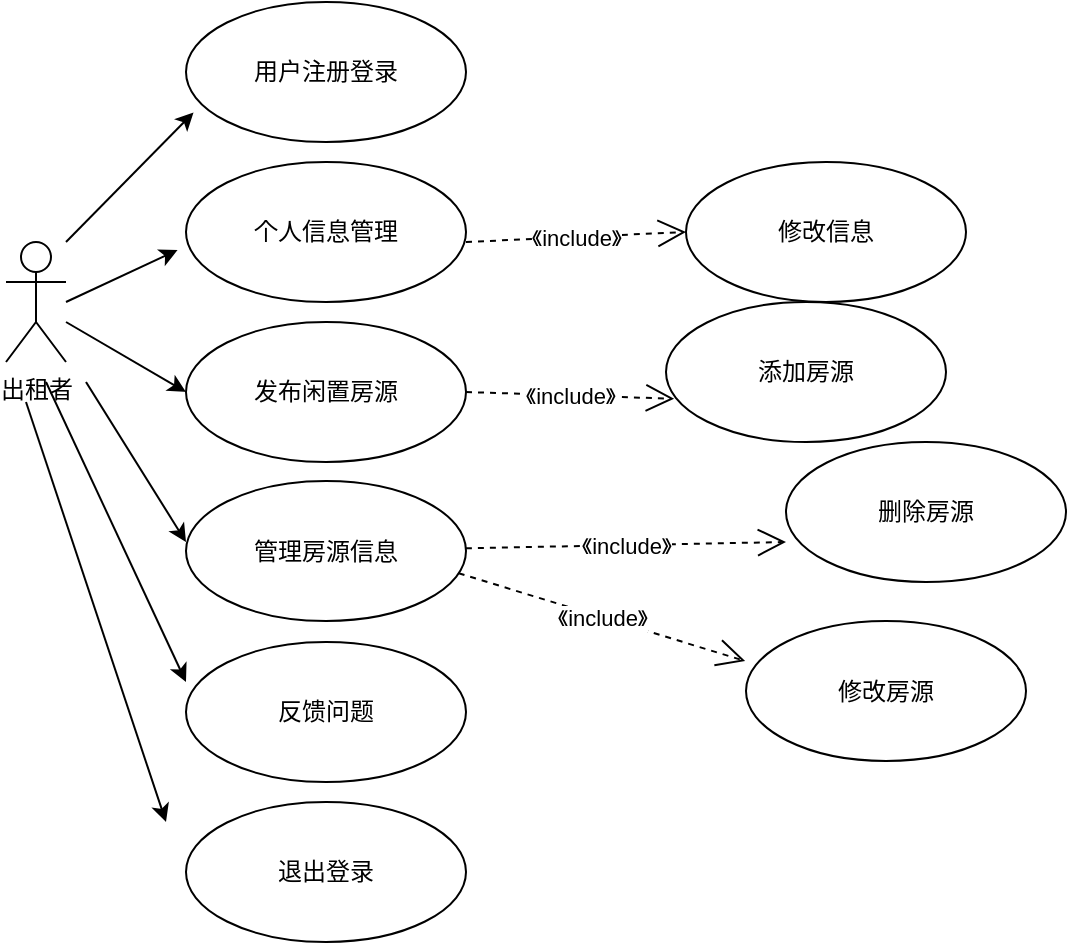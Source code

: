 <mxfile version="24.4.0" type="github">
  <diagram name="第 1 页" id="4UZvwiUo1-x86ewQtV_b">
    <mxGraphModel dx="1050" dy="522" grid="1" gridSize="10" guides="1" tooltips="1" connect="1" arrows="1" fold="1" page="1" pageScale="1" pageWidth="827" pageHeight="1169" math="0" shadow="0">
      <root>
        <mxCell id="0" />
        <mxCell id="1" parent="0" />
        <mxCell id="Ydoo5cb013HOkwy5Ri8s-1" value="出租者" style="shape=umlActor;verticalLabelPosition=bottom;verticalAlign=top;html=1;outlineConnect=0;" parent="1" vertex="1">
          <mxGeometry x="210" y="430" width="30" height="60" as="geometry" />
        </mxCell>
        <mxCell id="Ydoo5cb013HOkwy5Ri8s-3" value="发布闲置房源" style="ellipse;whiteSpace=wrap;html=1;" parent="1" vertex="1">
          <mxGeometry x="300" y="470" width="140" height="70" as="geometry" />
        </mxCell>
        <mxCell id="Ydoo5cb013HOkwy5Ri8s-4" value="个人信息管理" style="ellipse;whiteSpace=wrap;html=1;" parent="1" vertex="1">
          <mxGeometry x="300" y="390" width="140" height="70" as="geometry" />
        </mxCell>
        <mxCell id="Ydoo5cb013HOkwy5Ri8s-5" value="用户注册登录" style="ellipse;whiteSpace=wrap;html=1;" parent="1" vertex="1">
          <mxGeometry x="300" y="310" width="140" height="70" as="geometry" />
        </mxCell>
        <mxCell id="Ydoo5cb013HOkwy5Ri8s-6" value="管理房源信息" style="ellipse;whiteSpace=wrap;html=1;" parent="1" vertex="1">
          <mxGeometry x="300" y="549.5" width="140" height="70" as="geometry" />
        </mxCell>
        <mxCell id="Ydoo5cb013HOkwy5Ri8s-7" value="反馈问题" style="ellipse;whiteSpace=wrap;html=1;" parent="1" vertex="1">
          <mxGeometry x="300" y="630" width="140" height="70" as="geometry" />
        </mxCell>
        <mxCell id="Ydoo5cb013HOkwy5Ri8s-8" value="退出登录" style="ellipse;whiteSpace=wrap;html=1;" parent="1" vertex="1">
          <mxGeometry x="300" y="710" width="140" height="70" as="geometry" />
        </mxCell>
        <mxCell id="Ydoo5cb013HOkwy5Ri8s-9" value="" style="endArrow=classic;html=1;rounded=0;entryX=0.027;entryY=0.789;entryDx=0;entryDy=0;entryPerimeter=0;" parent="1" target="Ydoo5cb013HOkwy5Ri8s-5" edge="1">
          <mxGeometry width="50" height="50" relative="1" as="geometry">
            <mxPoint x="240" y="430" as="sourcePoint" />
            <mxPoint x="290" y="380" as="targetPoint" />
          </mxGeometry>
        </mxCell>
        <mxCell id="Ydoo5cb013HOkwy5Ri8s-10" value="" style="endArrow=classic;html=1;rounded=0;entryX=-0.03;entryY=0.629;entryDx=0;entryDy=0;entryPerimeter=0;" parent="1" target="Ydoo5cb013HOkwy5Ri8s-4" edge="1">
          <mxGeometry width="50" height="50" relative="1" as="geometry">
            <mxPoint x="240" y="460" as="sourcePoint" />
            <mxPoint x="290" y="410" as="targetPoint" />
          </mxGeometry>
        </mxCell>
        <mxCell id="Ydoo5cb013HOkwy5Ri8s-11" value="" style="endArrow=classic;html=1;rounded=0;entryX=0;entryY=0.5;entryDx=0;entryDy=0;" parent="1" target="Ydoo5cb013HOkwy5Ri8s-3" edge="1">
          <mxGeometry width="50" height="50" relative="1" as="geometry">
            <mxPoint x="240" y="470" as="sourcePoint" />
            <mxPoint x="330" y="520" as="targetPoint" />
          </mxGeometry>
        </mxCell>
        <mxCell id="Ydoo5cb013HOkwy5Ri8s-12" value="" style="endArrow=classic;html=1;rounded=0;" parent="1" edge="1">
          <mxGeometry width="50" height="50" relative="1" as="geometry">
            <mxPoint x="250" y="500" as="sourcePoint" />
            <mxPoint x="300" y="580" as="targetPoint" />
          </mxGeometry>
        </mxCell>
        <mxCell id="Ydoo5cb013HOkwy5Ri8s-13" value="" style="endArrow=classic;html=1;rounded=0;" parent="1" edge="1">
          <mxGeometry width="50" height="50" relative="1" as="geometry">
            <mxPoint x="230" y="500" as="sourcePoint" />
            <mxPoint x="300" y="650" as="targetPoint" />
          </mxGeometry>
        </mxCell>
        <mxCell id="Ydoo5cb013HOkwy5Ri8s-14" value="" style="endArrow=classic;html=1;rounded=0;" parent="1" edge="1">
          <mxGeometry width="50" height="50" relative="1" as="geometry">
            <mxPoint x="220" y="510" as="sourcePoint" />
            <mxPoint x="290" y="720" as="targetPoint" />
          </mxGeometry>
        </mxCell>
        <mxCell id="Ydoo5cb013HOkwy5Ri8s-17" value="修改信息" style="ellipse;whiteSpace=wrap;html=1;" parent="1" vertex="1">
          <mxGeometry x="550" y="390" width="140" height="70" as="geometry" />
        </mxCell>
        <mxCell id="Ydoo5cb013HOkwy5Ri8s-18" value="《include》" style="endArrow=open;endSize=12;dashed=1;html=1;rounded=0;entryX=0;entryY=0.5;entryDx=0;entryDy=0;" parent="1" target="Ydoo5cb013HOkwy5Ri8s-17" edge="1">
          <mxGeometry width="160" relative="1" as="geometry">
            <mxPoint x="440" y="430" as="sourcePoint" />
            <mxPoint x="520" y="430" as="targetPoint" />
          </mxGeometry>
        </mxCell>
        <mxCell id="Ydoo5cb013HOkwy5Ri8s-20" value="添加房源" style="ellipse;whiteSpace=wrap;html=1;" parent="1" vertex="1">
          <mxGeometry x="540" y="460" width="140" height="70" as="geometry" />
        </mxCell>
        <mxCell id="Ydoo5cb013HOkwy5Ri8s-22" value="删除房源" style="ellipse;whiteSpace=wrap;html=1;" parent="1" vertex="1">
          <mxGeometry x="600" y="530" width="140" height="70" as="geometry" />
        </mxCell>
        <mxCell id="Ydoo5cb013HOkwy5Ri8s-23" value="修改房源" style="ellipse;whiteSpace=wrap;html=1;" parent="1" vertex="1">
          <mxGeometry x="580" y="619.5" width="140" height="70" as="geometry" />
        </mxCell>
        <mxCell id="Ydoo5cb013HOkwy5Ri8s-24" value="《include》" style="endArrow=open;endSize=12;dashed=1;html=1;rounded=0;exitX=1;exitY=0.5;exitDx=0;exitDy=0;entryX=0.029;entryY=0.691;entryDx=0;entryDy=0;entryPerimeter=0;" parent="1" source="Ydoo5cb013HOkwy5Ri8s-3" target="Ydoo5cb013HOkwy5Ri8s-20" edge="1">
          <mxGeometry width="160" relative="1" as="geometry">
            <mxPoint x="450" y="505" as="sourcePoint" />
            <mxPoint x="610" y="505" as="targetPoint" />
          </mxGeometry>
        </mxCell>
        <mxCell id="Ydoo5cb013HOkwy5Ri8s-25" value="《include》" style="endArrow=open;endSize=12;dashed=1;html=1;rounded=0;entryX=0;entryY=0.5;entryDx=0;entryDy=0;" parent="1" source="Ydoo5cb013HOkwy5Ri8s-6" edge="1">
          <mxGeometry width="160" relative="1" as="geometry">
            <mxPoint x="450" y="585" as="sourcePoint" />
            <mxPoint x="600" y="580" as="targetPoint" />
          </mxGeometry>
        </mxCell>
        <mxCell id="Ydoo5cb013HOkwy5Ri8s-27" value="《include》" style="endArrow=open;endSize=12;dashed=1;html=1;rounded=0;entryX=-0.003;entryY=0.286;entryDx=0;entryDy=0;entryPerimeter=0;exitX=0.974;exitY=0.659;exitDx=0;exitDy=0;exitPerimeter=0;" parent="1" source="Ydoo5cb013HOkwy5Ri8s-6" target="Ydoo5cb013HOkwy5Ri8s-23" edge="1">
          <mxGeometry width="160" relative="1" as="geometry">
            <mxPoint x="440" y="600" as="sourcePoint" />
            <mxPoint x="630" y="535" as="targetPoint" />
          </mxGeometry>
        </mxCell>
      </root>
    </mxGraphModel>
  </diagram>
</mxfile>
